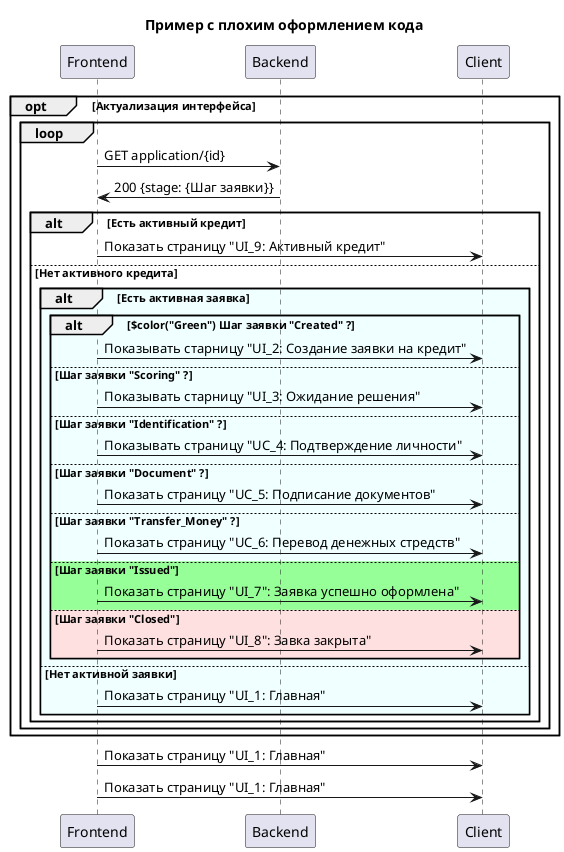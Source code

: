 @startuml Пример с плохим оформлением кода

title Пример с плохим оформлением кода

opt Актуализация интерфейса
    loop
        Frontend -> Backend: GET application/{id}
        Backend -> Frontend: 200 {stage: {Шаг заявки}}

        alt Есть активный кредит
            Frontend -> Client: Показать страницу "UI_9: Активный кредит"
        else Нет активного кредита
            alt #Azure Есть активная заявка

                alt $color("Green") Шаг заявки "Created" ?
                    Frontend -> Client: Показывать старницу "UI_2: Создание заявки на кредит"
                else Шаг заявки "Scoring" ?
                    Frontend -> Client: Показывать старницу "UI_3: Ожидание решения"
                else Шаг заявки "Identification" ?
                    Frontend -> Client: Показывать страницу "UC_4: Подтверждение личности"
                else Шаг заявки "Document" ?
                    Frontend -> Client: Показать страницу "UC_5: Подписание документов"
                else Шаг заявки "Transfer_Money" ?
                    Frontend -> Client: Показать страницу "UC_6: Перевод денежных стредств"
                else #PHYSICAL Шаг заявки "Issued"
                    Frontend -> Client: Показать страницу "UI_7": Заявка успешно оформлена"
                else #IMPLEMENTATION Шаг заявки "Closed"
                    Frontend -> Client: Показать страницу "UI_8": Завка закрыта"
                end

            else Нет активной заявки
                Frontend -> Client: Показать страницу "UI_1: Главная"
            end

        end
    end
end

'хороший пример
Frontend -> Client : Показать страницу "UI_1: Главная"

'плохой пример
Frontend->Client:Показать страницу "UI_1: Главная"





@enduml